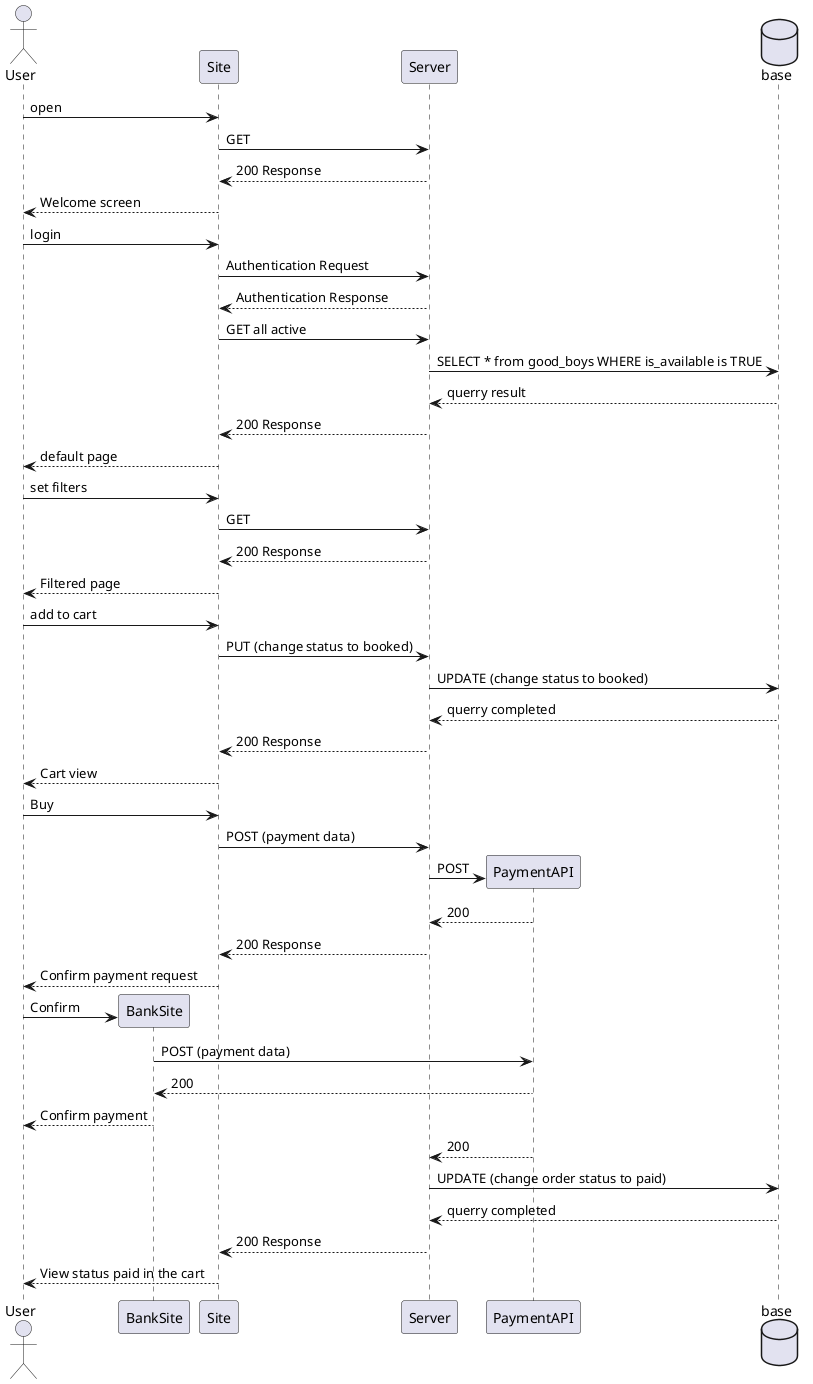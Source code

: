 @startuml
Actor User
participant BankSite
participant Site
participant Server
participant PaymentAPI
Database base

User -> Site : open
Site -> Server : GET
Site <-- Server : 200 Response
User <-- Site : Welcome screen

User -> Site : login
Site -> Server : Authentication Request
Site <-- Server : Authentication Response
Site -> Server : GET all active
Server -> base : SELECT * from good_boys WHERE is_available is TRUE
Server <-- base : querry result
Site <-- Server : 200 Response
User <-- Site : default page

User -> Site : set filters
Site -> Server : GET
Site <-- Server : 200 Response
User <-- Site : Filtered page
User -> Site : add to cart
Site -> Server : PUT (change status to booked)
Server -> base : UPDATE (change status to booked)
Server <-- base : querry completed
Site <-- Server : 200 Response
User <-- Site : Cart view

User -> Site : Buy
Site -> Server : POST (payment data)
create PaymentAPI
Server -> PaymentAPI : POST
Server <-- PaymentAPI : 200
Site <-- Server : 200 Response
User <-- Site : Confirm payment request

create BankSite
User -> BankSite : Confirm
BankSite -> PaymentAPI : POST (payment data)
BankSite <-- PaymentAPI : 200
User <-- BankSite : Confirm payment
Server <-- PaymentAPI : 200
Server -> base : UPDATE (change order status to paid)
Server <-- base : querry completed
Site <-- Server : 200 Response
User <-- Site : View status paid in the cart
@enduml
